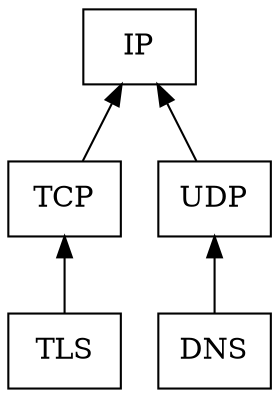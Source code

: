 digraph classes {
	rankdir=BT
	node[shape=record]

	UDP -> IP
	TCP -> IP

	TLS -> TCP

	DNS -> UDP
}